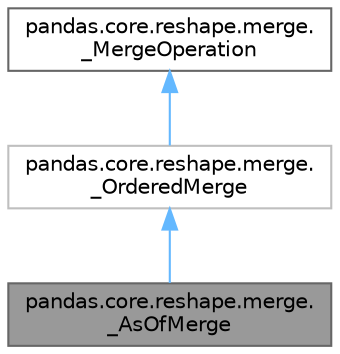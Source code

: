 digraph "pandas.core.reshape.merge._AsOfMerge"
{
 // LATEX_PDF_SIZE
  bgcolor="transparent";
  edge [fontname=Helvetica,fontsize=10,labelfontname=Helvetica,labelfontsize=10];
  node [fontname=Helvetica,fontsize=10,shape=box,height=0.2,width=0.4];
  Node1 [id="Node000001",label="pandas.core.reshape.merge.\l_AsOfMerge",height=0.2,width=0.4,color="gray40", fillcolor="grey60", style="filled", fontcolor="black",tooltip=" "];
  Node2 -> Node1 [id="edge3_Node000001_Node000002",dir="back",color="steelblue1",style="solid",tooltip=" "];
  Node2 [id="Node000002",label="pandas.core.reshape.merge.\l_OrderedMerge",height=0.2,width=0.4,color="grey75", fillcolor="white", style="filled",URL="$de/d30/classpandas_1_1core_1_1reshape_1_1merge_1_1__OrderedMerge.html",tooltip=" "];
  Node3 -> Node2 [id="edge4_Node000002_Node000003",dir="back",color="steelblue1",style="solid",tooltip=" "];
  Node3 [id="Node000003",label="pandas.core.reshape.merge.\l_MergeOperation",height=0.2,width=0.4,color="gray40", fillcolor="white", style="filled",URL="$df/d4c/classpandas_1_1core_1_1reshape_1_1merge_1_1__MergeOperation.html",tooltip=" "];
}
